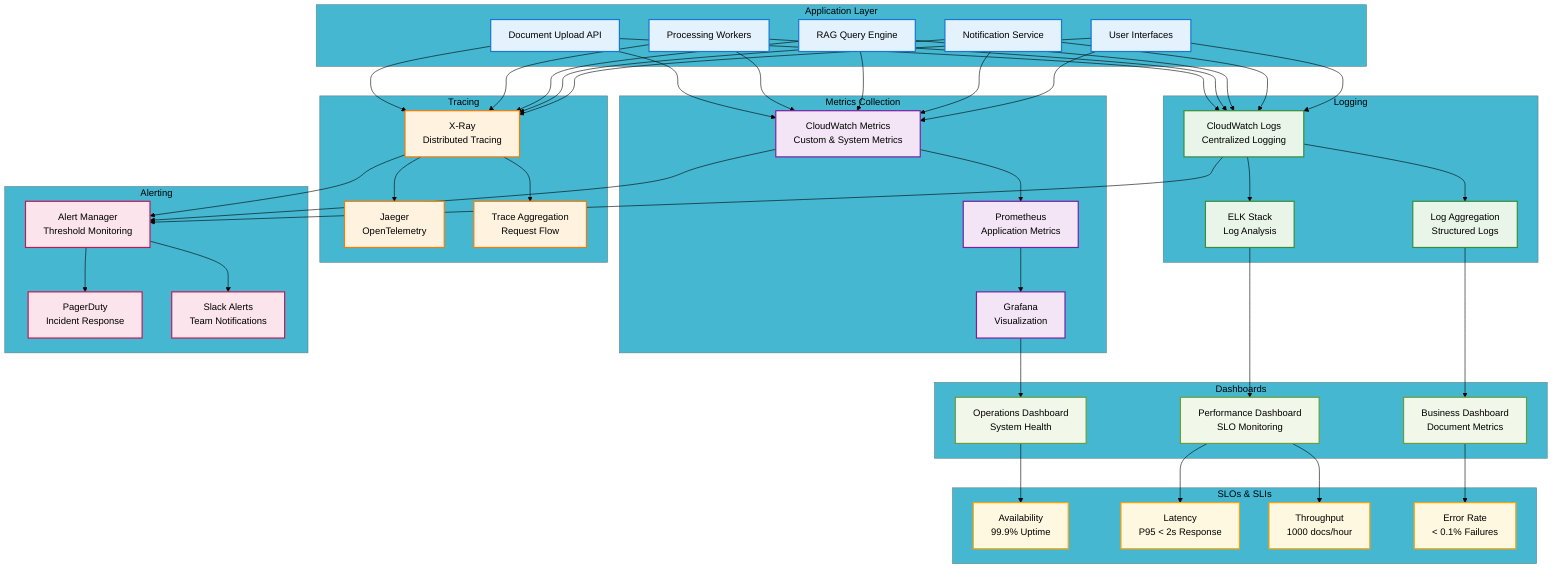 %%{
  init: {
    'theme': 'base',
    'themeVariables': {
      'primaryColor': '#ff6b6b',
      'primaryTextColor': '#000000',
      'primaryBorderColor': '#ff6b6b',
      'lineColor': '#000000',
      'sectionBkgColor': '#f8f9fa',
      'altSectionBkgColor': '#e9ecef',
      'gridColor': '#dee2e6',
      'secondaryColor': '#4ecdc4',
      'tertiaryColor': '#45b7d1',
      'primaryTextColor': '#000000',
      'secondaryTextColor': '#000000',
      'tertiaryTextColor': '#000000',
      'lineColor': '#000000',
      'textColor': '#000000',
      'mainBkg': '#ffffff',
      'secondBkg': '#f8f9fa',
      'tertiaryBkg': '#e9ecef'
    }
  }
}%%

%% KMRL Document Processing System - Monitoring & Observability
%% Source: detailed_flow.md sections 1-7, flow.md phases 1-4, flow2.md steps 1-42
%% Author: Systems Architect
%% Date: 2024-12-19
%% Purpose: Comprehensive monitoring, logging, and observability architecture

graph TB
    subgraph "Application Layer"
        API[Document Upload API]
        WORKER[Processing Workers]
        RAG[RAG Query Engine]
        NOTIF[Notification Service]
        UI[User Interfaces]
    end
    
    subgraph "Metrics Collection"
        CW_METRICS[CloudWatch Metrics<br/>Custom & System Metrics]
        PROMETHEUS[Prometheus<br/>Application Metrics]
        GRAFANA[Grafana<br/>Visualization]
    end
    
    subgraph "Logging"
        CW_LOGS[CloudWatch Logs<br/>Centralized Logging]
        ELK[ELK Stack<br/>Log Analysis]
        LOG_AGG[Log Aggregation<br/>Structured Logs]
    end
    
    subgraph "Tracing"
        XRAY[X-Ray<br/>Distributed Tracing]
        JAEGER[Jaeger<br/>OpenTelemetry]
        TRACE_AGG[Trace Aggregation<br/>Request Flow]
    end
    
    subgraph "Alerting"
        ALERT_MGR[Alert Manager<br/>Threshold Monitoring]
        PAGERDUTY[PagerDuty<br/>Incident Response]
        SLACK_ALERT[Slack Alerts<br/>Team Notifications]
    end
    
    subgraph "Dashboards"
        OPS_DASH[Operations Dashboard<br/>System Health]
        PERF_DASH[Performance Dashboard<br/>SLO Monitoring]
        BIZ_DASH[Business Dashboard<br/>Document Metrics]
    end
    
    subgraph "SLOs & SLIs"
        AVAILABILITY[Availability<br/>99.9% Uptime]
        LATENCY[Latency<br/>P95 < 2s Response]
        THROUGHPUT[Throughput<br/>1000 docs/hour]
        ERROR_RATE[Error Rate<br/>< 0.1% Failures]
    end
    
    %% Metrics Flow
    API --> CW_METRICS
    WORKER --> CW_METRICS
    RAG --> CW_METRICS
    NOTIF --> CW_METRICS
    UI --> CW_METRICS
    
    CW_METRICS --> PROMETHEUS
    PROMETHEUS --> GRAFANA
    
    %% Logging Flow
    API --> CW_LOGS
    WORKER --> CW_LOGS
    RAG --> CW_LOGS
    NOTIF --> CW_LOGS
    UI --> CW_LOGS
    
    CW_LOGS --> ELK
    CW_LOGS --> LOG_AGG
    
    %% Tracing Flow
    API --> XRAY
    WORKER --> XRAY
    RAG --> XRAY
    NOTIF --> XRAY
    UI --> XRAY
    
    XRAY --> JAEGER
    XRAY --> TRACE_AGG
    
    %% Alerting Flow
    CW_METRICS --> ALERT_MGR
    CW_LOGS --> ALERT_MGR
    XRAY --> ALERT_MGR
    
    ALERT_MGR --> PAGERDUTY
    ALERT_MGR --> SLACK_ALERT
    
    %% Dashboard Flow
    GRAFANA --> OPS_DASH
    ELK --> PERF_DASH
    LOG_AGG --> BIZ_DASH
    
    %% SLO Monitoring
    OPS_DASH --> AVAILABILITY
    PERF_DASH --> LATENCY
    PERF_DASH --> THROUGHPUT
    BIZ_DASH --> ERROR_RATE
    
    %% Styling
    classDef application fill:#e3f2fd,stroke:#1976d2,stroke-width:2px
    classDef metrics fill:#f3e5f5,stroke:#7b1fa2,stroke-width:2px
    classDef logging fill:#e8f5e8,stroke:#388e3c,stroke-width:2px
    classDef tracing fill:#fff3e0,stroke:#f57c00,stroke-width:2px
    classDef alerting fill:#fce4ec,stroke:#c2185b,stroke-width:2px
    classDef dashboard fill:#f1f8e9,stroke:#689f38,stroke-width:2px
    classDef slo fill:#fff8e1,stroke:#ffa000,stroke-width:2px
    
    class API,WORKER,RAG,NOTIF,UI application
    class CW_METRICS,PROMETHEUS,GRAFANA metrics
    class CW_LOGS,ELK,LOG_AGG logging
    class XRAY,JAEGER,TRACE_AGG tracing
    class ALERT_MGR,PAGERDUTY,SLACK_ALERT alerting
    class OPS_DASH,PERF_DASH,BIZ_DASH dashboard
    class AVAILABILITY,LATENCY,THROUGHPUT,ERROR_RATE slo